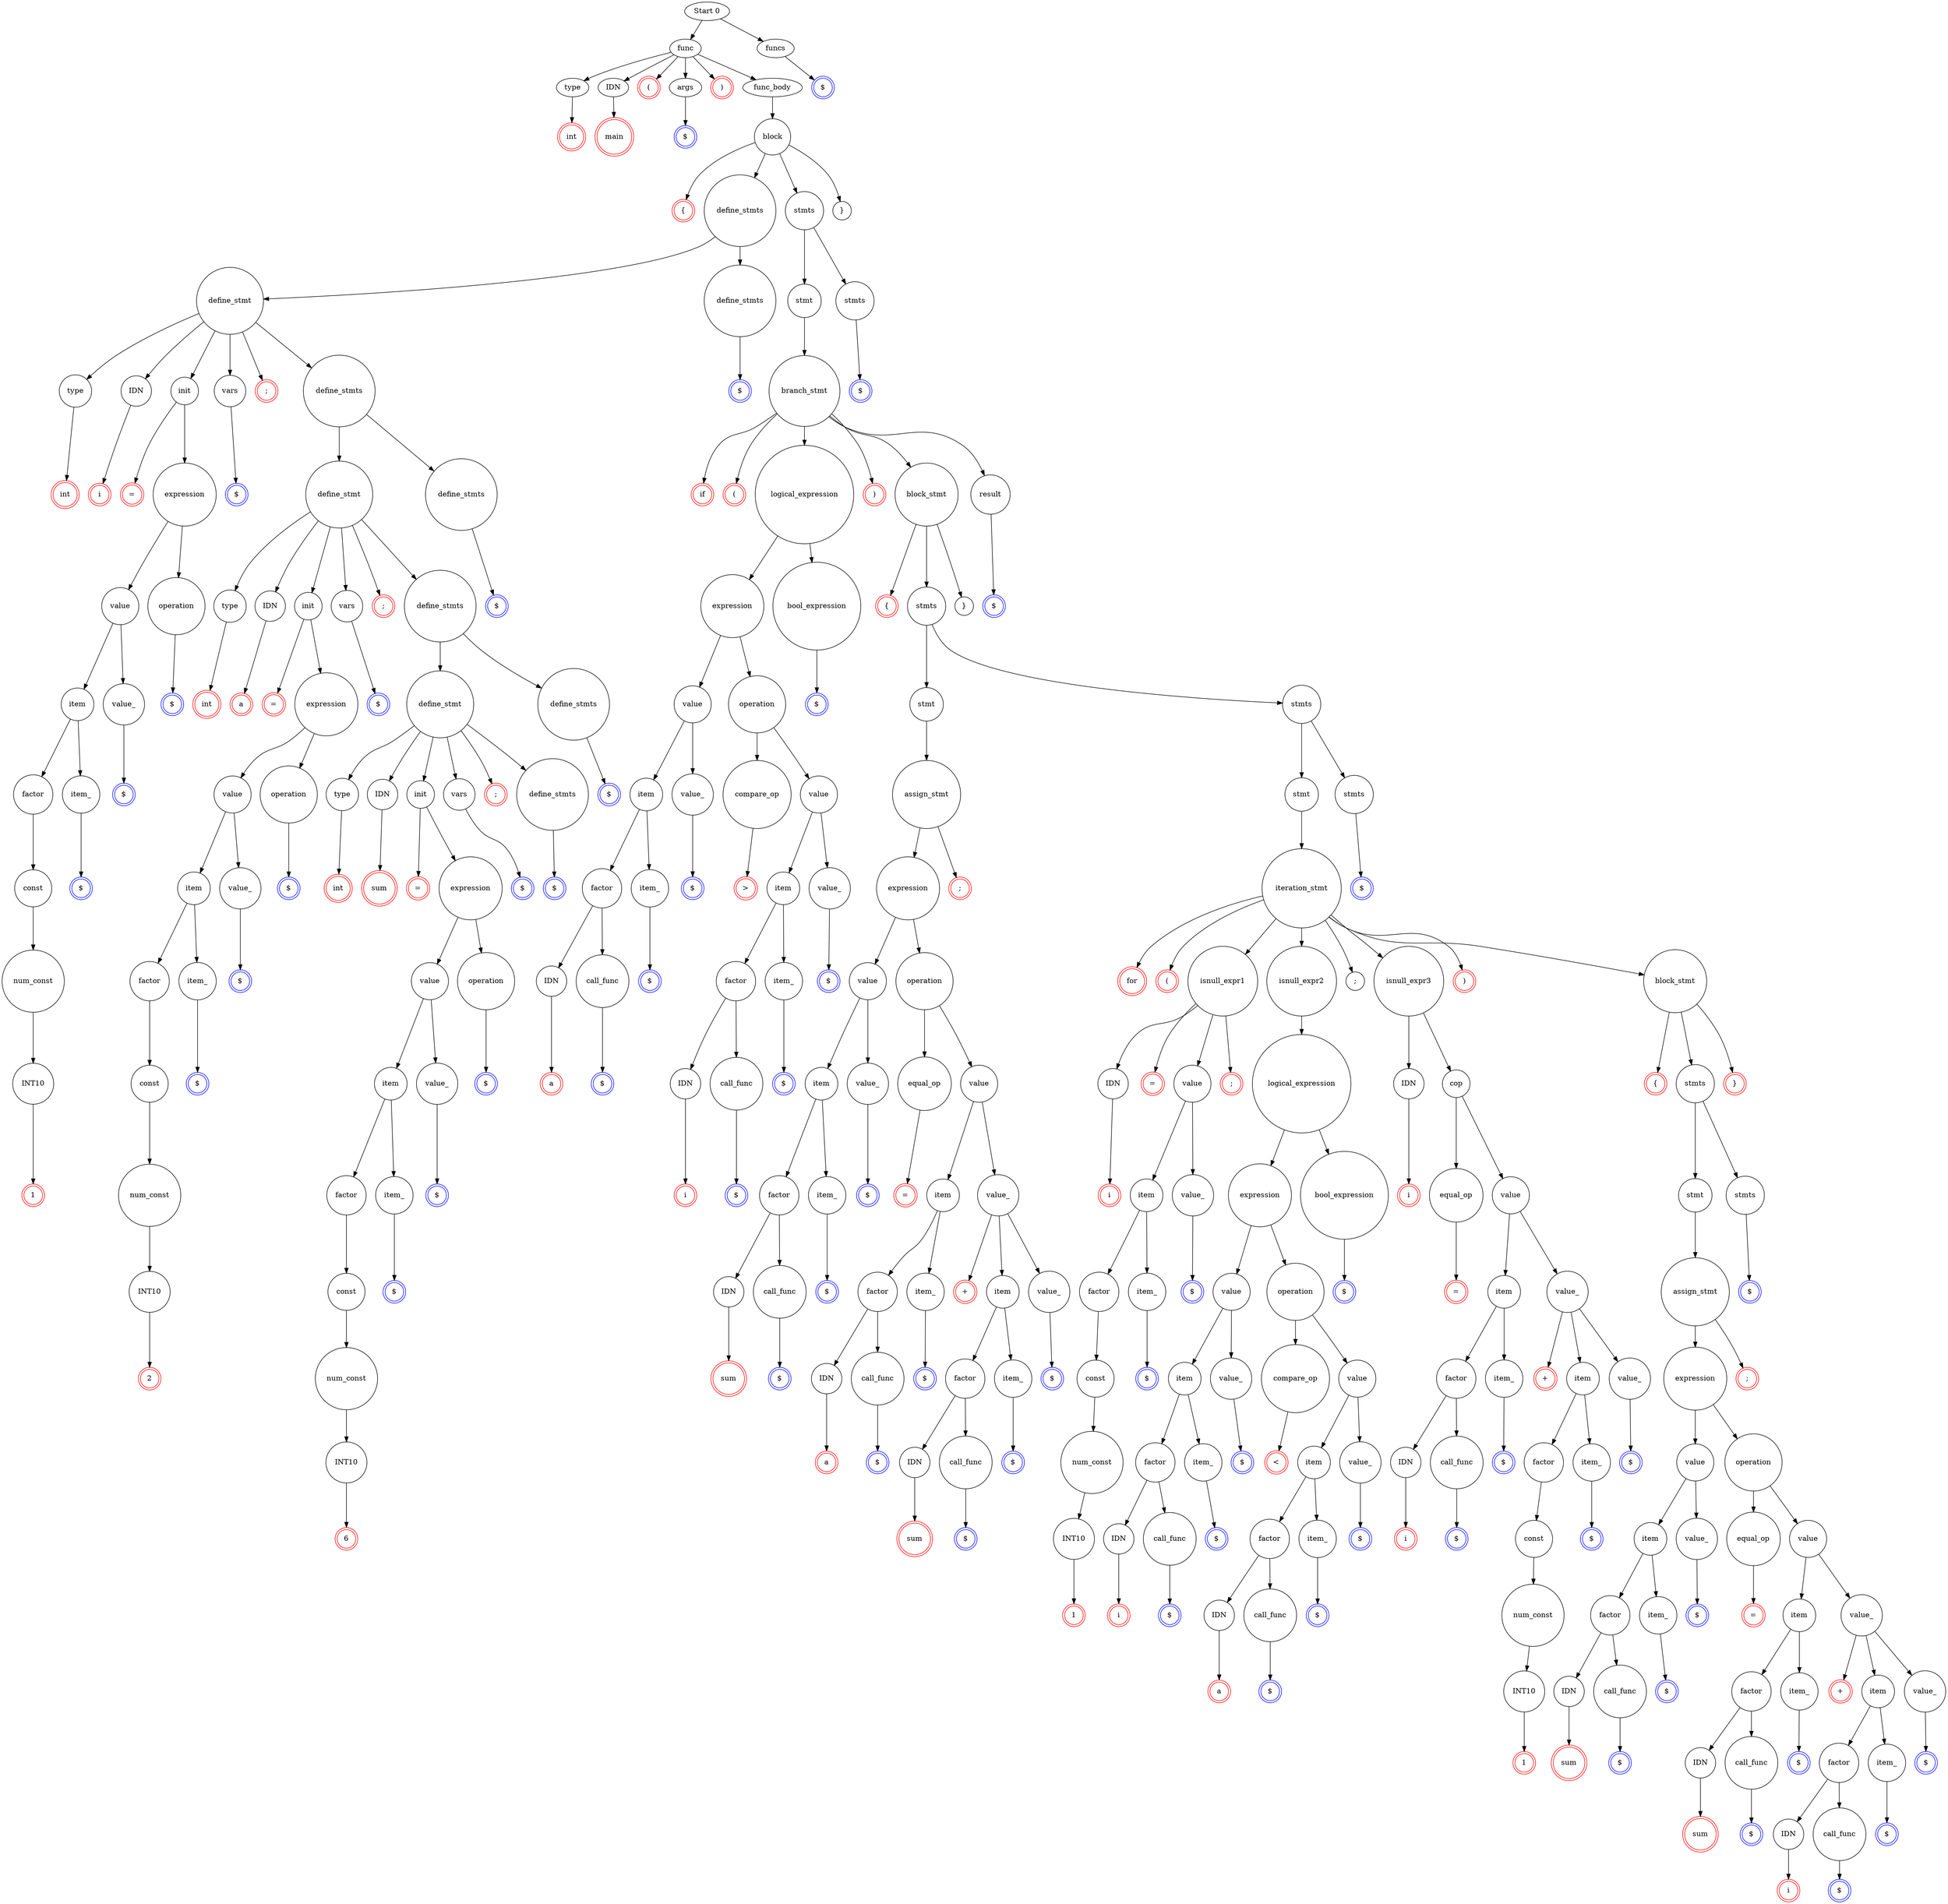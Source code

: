 digraph {
	"func 1" [label=func]
	"Start 0" -> "func 1"
	"funcs 2" [label=funcs]
	"Start 0" -> "funcs 2"
	"type 4" [label=type]
	"func 1" -> "type 4"
	"IDN 5" [label=IDN]
	"func 1" -> "IDN 5"
	"( 6" [label="("]
	"func 1" -> "( 6"
	"args 7" [label=args]
	"func 1" -> "args 7"
	") 8" [label=")"]
	"func 1" -> ") 8"
	"func_body 9" [label=func_body]
	"func 1" -> "func_body 9"
	"int 11" [label=int]
	"type 4" -> "int 11"
	"int 11" [label=int color=red shape=doublecircle]
	node [color=black shape=circle]
	"IDN 5" [label=IDN color=black]
	"main 13" [label=main color=red shape=doublecircle]
	"IDN 5" -> "main 13"
	node [color=black shape=circle]
	"( 6" [label="(" color=red shape=doublecircle]
	node [color=black shape=circle]
	"$ 15" [label="$" color=blue shape=doublecircle]
	"args 7" -> "$ 15"
	") 8" [label=")" color=red shape=doublecircle]
	node [color=black shape=circle]
	"block 16" [label=block]
	"func_body 9" -> "block 16"
	"{ 18" [label="{"]
	"block 16" -> "{ 18"
	"define_stmts 19" [label=define_stmts]
	"block 16" -> "define_stmts 19"
	"stmts 20" [label=stmts]
	"block 16" -> "stmts 20"
	"} 21" [label="}"]
	"block 16" -> "} 21"
	"{ 18" [label="{" color=red shape=doublecircle]
	node [color=black shape=circle]
	"define_stmt 23" [label=define_stmt]
	"define_stmts 19" -> "define_stmt 23"
	"define_stmts 24" [label=define_stmts]
	"define_stmts 19" -> "define_stmts 24"
	"type 26" [label=type]
	"define_stmt 23" -> "type 26"
	"IDN 27" [label=IDN]
	"define_stmt 23" -> "IDN 27"
	"init 28" [label=init]
	"define_stmt 23" -> "init 28"
	"vars 29" [label=vars]
	"define_stmt 23" -> "vars 29"
	"; 30" [label=";"]
	"define_stmt 23" -> "; 30"
	"define_stmts 31" [label=define_stmts]
	"define_stmt 23" -> "define_stmts 31"
	"int 33" [label=int]
	"type 26" -> "int 33"
	"int 33" [label=int color=red shape=doublecircle]
	node [color=black shape=circle]
	"IDN 27" [label=IDN color=black]
	"i 35" [label=i color=red shape=doublecircle]
	"IDN 27" -> "i 35"
	node [color=black shape=circle]
	"= 36" [label="="]
	"init 28" -> "= 36"
	"expression 37" [label=expression]
	"init 28" -> "expression 37"
	"= 36" [label="=" color=red shape=doublecircle]
	node [color=black shape=circle]
	"value 39" [label=value]
	"expression 37" -> "value 39"
	"operation 40" [label=operation]
	"expression 37" -> "operation 40"
	"item 42" [label=item]
	"value 39" -> "item 42"
	"value_ 43" [label=value_]
	"value 39" -> "value_ 43"
	"factor 45" [label=factor]
	"item 42" -> "factor 45"
	"item_ 46" [label=item_]
	"item 42" -> "item_ 46"
	"const 48" [label=const]
	"factor 45" -> "const 48"
	"num_const 50" [label=num_const]
	"const 48" -> "num_const 50"
	"INT10 52" [label=INT10]
	"num_const 50" -> "INT10 52"
	"INT10 52" [label=INT10 color=black]
	"1 54" [label=1 color=red shape=doublecircle]
	"INT10 52" -> "1 54"
	node [color=black shape=circle]
	"$ 56" [label="$" color=blue shape=doublecircle]
	"item_ 46" -> "$ 56"
	"$ 58" [label="$" color=blue shape=doublecircle]
	"value_ 43" -> "$ 58"
	"$ 60" [label="$" color=blue shape=doublecircle]
	"operation 40" -> "$ 60"
	"$ 62" [label="$" color=blue shape=doublecircle]
	"vars 29" -> "$ 62"
	"; 30" [label=";" color=red shape=doublecircle]
	node [color=black shape=circle]
	"define_stmt 63" [label=define_stmt]
	"define_stmts 31" -> "define_stmt 63"
	"define_stmts 64" [label=define_stmts]
	"define_stmts 31" -> "define_stmts 64"
	"type 66" [label=type]
	"define_stmt 63" -> "type 66"
	"IDN 67" [label=IDN]
	"define_stmt 63" -> "IDN 67"
	"init 68" [label=init]
	"define_stmt 63" -> "init 68"
	"vars 69" [label=vars]
	"define_stmt 63" -> "vars 69"
	"; 70" [label=";"]
	"define_stmt 63" -> "; 70"
	"define_stmts 71" [label=define_stmts]
	"define_stmt 63" -> "define_stmts 71"
	"int 73" [label=int]
	"type 66" -> "int 73"
	"int 73" [label=int color=red shape=doublecircle]
	node [color=black shape=circle]
	"IDN 67" [label=IDN color=black]
	"a 75" [label=a color=red shape=doublecircle]
	"IDN 67" -> "a 75"
	node [color=black shape=circle]
	"= 76" [label="="]
	"init 68" -> "= 76"
	"expression 77" [label=expression]
	"init 68" -> "expression 77"
	"= 76" [label="=" color=red shape=doublecircle]
	node [color=black shape=circle]
	"value 79" [label=value]
	"expression 77" -> "value 79"
	"operation 80" [label=operation]
	"expression 77" -> "operation 80"
	"item 82" [label=item]
	"value 79" -> "item 82"
	"value_ 83" [label=value_]
	"value 79" -> "value_ 83"
	"factor 85" [label=factor]
	"item 82" -> "factor 85"
	"item_ 86" [label=item_]
	"item 82" -> "item_ 86"
	"const 88" [label=const]
	"factor 85" -> "const 88"
	"num_const 90" [label=num_const]
	"const 88" -> "num_const 90"
	"INT10 92" [label=INT10]
	"num_const 90" -> "INT10 92"
	"INT10 92" [label=INT10 color=black]
	"2 94" [label=2 color=red shape=doublecircle]
	"INT10 92" -> "2 94"
	node [color=black shape=circle]
	"$ 96" [label="$" color=blue shape=doublecircle]
	"item_ 86" -> "$ 96"
	"$ 98" [label="$" color=blue shape=doublecircle]
	"value_ 83" -> "$ 98"
	"$ 100" [label="$" color=blue shape=doublecircle]
	"operation 80" -> "$ 100"
	"$ 102" [label="$" color=blue shape=doublecircle]
	"vars 69" -> "$ 102"
	"; 70" [label=";" color=red shape=doublecircle]
	node [color=black shape=circle]
	"define_stmt 103" [label=define_stmt]
	"define_stmts 71" -> "define_stmt 103"
	"define_stmts 104" [label=define_stmts]
	"define_stmts 71" -> "define_stmts 104"
	"type 106" [label=type]
	"define_stmt 103" -> "type 106"
	"IDN 107" [label=IDN]
	"define_stmt 103" -> "IDN 107"
	"init 108" [label=init]
	"define_stmt 103" -> "init 108"
	"vars 109" [label=vars]
	"define_stmt 103" -> "vars 109"
	"; 110" [label=";"]
	"define_stmt 103" -> "; 110"
	"define_stmts 111" [label=define_stmts]
	"define_stmt 103" -> "define_stmts 111"
	"int 113" [label=int]
	"type 106" -> "int 113"
	"int 113" [label=int color=red shape=doublecircle]
	node [color=black shape=circle]
	"IDN 107" [label=IDN color=black]
	"sum 115" [label=sum color=red shape=doublecircle]
	"IDN 107" -> "sum 115"
	node [color=black shape=circle]
	"= 116" [label="="]
	"init 108" -> "= 116"
	"expression 117" [label=expression]
	"init 108" -> "expression 117"
	"= 116" [label="=" color=red shape=doublecircle]
	node [color=black shape=circle]
	"value 119" [label=value]
	"expression 117" -> "value 119"
	"operation 120" [label=operation]
	"expression 117" -> "operation 120"
	"item 122" [label=item]
	"value 119" -> "item 122"
	"value_ 123" [label=value_]
	"value 119" -> "value_ 123"
	"factor 125" [label=factor]
	"item 122" -> "factor 125"
	"item_ 126" [label=item_]
	"item 122" -> "item_ 126"
	"const 128" [label=const]
	"factor 125" -> "const 128"
	"num_const 130" [label=num_const]
	"const 128" -> "num_const 130"
	"INT10 132" [label=INT10]
	"num_const 130" -> "INT10 132"
	"INT10 132" [label=INT10 color=black]
	"6 134" [label=6 color=red shape=doublecircle]
	"INT10 132" -> "6 134"
	node [color=black shape=circle]
	"$ 136" [label="$" color=blue shape=doublecircle]
	"item_ 126" -> "$ 136"
	"$ 138" [label="$" color=blue shape=doublecircle]
	"value_ 123" -> "$ 138"
	"$ 140" [label="$" color=blue shape=doublecircle]
	"operation 120" -> "$ 140"
	"$ 142" [label="$" color=blue shape=doublecircle]
	"vars 109" -> "$ 142"
	"; 110" [label=";" color=red shape=doublecircle]
	node [color=black shape=circle]
	"$ 144" [label="$" color=blue shape=doublecircle]
	"define_stmts 111" -> "$ 144"
	"$ 146" [label="$" color=blue shape=doublecircle]
	"define_stmts 104" -> "$ 146"
	"$ 148" [label="$" color=blue shape=doublecircle]
	"define_stmts 64" -> "$ 148"
	"$ 150" [label="$" color=blue shape=doublecircle]
	"define_stmts 24" -> "$ 150"
	"stmt 151" [label=stmt]
	"stmts 20" -> "stmt 151"
	"stmts 152" [label=stmts]
	"stmts 20" -> "stmts 152"
	"branch_stmt 154" [label=branch_stmt]
	"stmt 151" -> "branch_stmt 154"
	"if 156" [label=if]
	"branch_stmt 154" -> "if 156"
	"( 157" [label="("]
	"branch_stmt 154" -> "( 157"
	"logical_expression 158" [label=logical_expression]
	"branch_stmt 154" -> "logical_expression 158"
	") 159" [label=")"]
	"branch_stmt 154" -> ") 159"
	"block_stmt 160" [label=block_stmt]
	"branch_stmt 154" -> "block_stmt 160"
	"result 161" [label=result]
	"branch_stmt 154" -> "result 161"
	"if 156" [label=if color=red shape=doublecircle]
	node [color=black shape=circle]
	"( 157" [label="(" color=red shape=doublecircle]
	node [color=black shape=circle]
	"expression 163" [label=expression]
	"logical_expression 158" -> "expression 163"
	"bool_expression 164" [label=bool_expression]
	"logical_expression 158" -> "bool_expression 164"
	"value 166" [label=value]
	"expression 163" -> "value 166"
	"operation 167" [label=operation]
	"expression 163" -> "operation 167"
	"item 169" [label=item]
	"value 166" -> "item 169"
	"value_ 170" [label=value_]
	"value 166" -> "value_ 170"
	"factor 172" [label=factor]
	"item 169" -> "factor 172"
	"item_ 173" [label=item_]
	"item 169" -> "item_ 173"
	"IDN 175" [label=IDN]
	"factor 172" -> "IDN 175"
	"call_func 176" [label=call_func]
	"factor 172" -> "call_func 176"
	"IDN 175" [label=IDN color=black]
	"a 178" [label=a color=red shape=doublecircle]
	"IDN 175" -> "a 178"
	node [color=black shape=circle]
	"$ 180" [label="$" color=blue shape=doublecircle]
	"call_func 176" -> "$ 180"
	"$ 182" [label="$" color=blue shape=doublecircle]
	"item_ 173" -> "$ 182"
	"$ 184" [label="$" color=blue shape=doublecircle]
	"value_ 170" -> "$ 184"
	"compare_op 185" [label=compare_op]
	"operation 167" -> "compare_op 185"
	"value 186" [label=value]
	"operation 167" -> "value 186"
	"> 188" [label=">"]
	"compare_op 185" -> "> 188"
	"> 188" [label=">" color=red shape=doublecircle]
	node [color=black shape=circle]
	"item 190" [label=item]
	"value 186" -> "item 190"
	"value_ 191" [label=value_]
	"value 186" -> "value_ 191"
	"factor 193" [label=factor]
	"item 190" -> "factor 193"
	"item_ 194" [label=item_]
	"item 190" -> "item_ 194"
	"IDN 196" [label=IDN]
	"factor 193" -> "IDN 196"
	"call_func 197" [label=call_func]
	"factor 193" -> "call_func 197"
	"IDN 196" [label=IDN color=black]
	"i 199" [label=i color=red shape=doublecircle]
	"IDN 196" -> "i 199"
	node [color=black shape=circle]
	"$ 201" [label="$" color=blue shape=doublecircle]
	"call_func 197" -> "$ 201"
	"$ 203" [label="$" color=blue shape=doublecircle]
	"item_ 194" -> "$ 203"
	"$ 205" [label="$" color=blue shape=doublecircle]
	"value_ 191" -> "$ 205"
	"$ 207" [label="$" color=blue shape=doublecircle]
	"bool_expression 164" -> "$ 207"
	") 159" [label=")" color=red shape=doublecircle]
	node [color=black shape=circle]
	"{ 208" [label="{"]
	"block_stmt 160" -> "{ 208"
	"stmts 209" [label=stmts]
	"block_stmt 160" -> "stmts 209"
	"} 210" [label="}"]
	"block_stmt 160" -> "} 210"
	"{ 208" [label="{" color=red shape=doublecircle]
	node [color=black shape=circle]
	"stmt 212" [label=stmt]
	"stmts 209" -> "stmt 212"
	"stmts 213" [label=stmts]
	"stmts 209" -> "stmts 213"
	"assign_stmt 215" [label=assign_stmt]
	"stmt 212" -> "assign_stmt 215"
	"expression 217" [label=expression]
	"assign_stmt 215" -> "expression 217"
	"; 218" [label=";"]
	"assign_stmt 215" -> "; 218"
	"value 220" [label=value]
	"expression 217" -> "value 220"
	"operation 221" [label=operation]
	"expression 217" -> "operation 221"
	"item 223" [label=item]
	"value 220" -> "item 223"
	"value_ 224" [label=value_]
	"value 220" -> "value_ 224"
	"factor 226" [label=factor]
	"item 223" -> "factor 226"
	"item_ 227" [label=item_]
	"item 223" -> "item_ 227"
	"IDN 229" [label=IDN]
	"factor 226" -> "IDN 229"
	"call_func 230" [label=call_func]
	"factor 226" -> "call_func 230"
	"IDN 229" [label=IDN color=black]
	"sum 232" [label=sum color=red shape=doublecircle]
	"IDN 229" -> "sum 232"
	node [color=black shape=circle]
	"$ 234" [label="$" color=blue shape=doublecircle]
	"call_func 230" -> "$ 234"
	"$ 236" [label="$" color=blue shape=doublecircle]
	"item_ 227" -> "$ 236"
	"$ 238" [label="$" color=blue shape=doublecircle]
	"value_ 224" -> "$ 238"
	"equal_op 239" [label=equal_op]
	"operation 221" -> "equal_op 239"
	"value 240" [label=value]
	"operation 221" -> "value 240"
	"= 242" [label="="]
	"equal_op 239" -> "= 242"
	"= 242" [label="=" color=red shape=doublecircle]
	node [color=black shape=circle]
	"item 244" [label=item]
	"value 240" -> "item 244"
	"value_ 245" [label=value_]
	"value 240" -> "value_ 245"
	"factor 247" [label=factor]
	"item 244" -> "factor 247"
	"item_ 248" [label=item_]
	"item 244" -> "item_ 248"
	"IDN 250" [label=IDN]
	"factor 247" -> "IDN 250"
	"call_func 251" [label=call_func]
	"factor 247" -> "call_func 251"
	"IDN 250" [label=IDN color=black]
	"a 253" [label=a color=red shape=doublecircle]
	"IDN 250" -> "a 253"
	node [color=black shape=circle]
	"$ 255" [label="$" color=blue shape=doublecircle]
	"call_func 251" -> "$ 255"
	"$ 257" [label="$" color=blue shape=doublecircle]
	"item_ 248" -> "$ 257"
	"+ 258" [label="+"]
	"value_ 245" -> "+ 258"
	"item 259" [label=item]
	"value_ 245" -> "item 259"
	"value_ 260" [label=value_]
	"value_ 245" -> "value_ 260"
	"+ 258" [label="+" color=red shape=doublecircle]
	node [color=black shape=circle]
	"factor 262" [label=factor]
	"item 259" -> "factor 262"
	"item_ 263" [label=item_]
	"item 259" -> "item_ 263"
	"IDN 265" [label=IDN]
	"factor 262" -> "IDN 265"
	"call_func 266" [label=call_func]
	"factor 262" -> "call_func 266"
	"IDN 265" [label=IDN color=black]
	"sum 268" [label=sum color=red shape=doublecircle]
	"IDN 265" -> "sum 268"
	node [color=black shape=circle]
	"$ 270" [label="$" color=blue shape=doublecircle]
	"call_func 266" -> "$ 270"
	"$ 272" [label="$" color=blue shape=doublecircle]
	"item_ 263" -> "$ 272"
	"$ 274" [label="$" color=blue shape=doublecircle]
	"value_ 260" -> "$ 274"
	"; 218" [label=";" color=red shape=doublecircle]
	node [color=black shape=circle]
	"stmt 275" [label=stmt]
	"stmts 213" -> "stmt 275"
	"stmts 276" [label=stmts]
	"stmts 213" -> "stmts 276"
	"iteration_stmt 278" [label=iteration_stmt]
	"stmt 275" -> "iteration_stmt 278"
	"for 280" [label=for]
	"iteration_stmt 278" -> "for 280"
	"( 281" [label="("]
	"iteration_stmt 278" -> "( 281"
	"isnull_expr1 282" [label=isnull_expr1]
	"iteration_stmt 278" -> "isnull_expr1 282"
	"isnull_expr2 283" [label=isnull_expr2]
	"iteration_stmt 278" -> "isnull_expr2 283"
	"; 284" [label=";"]
	"iteration_stmt 278" -> "; 284"
	"isnull_expr3 285" [label=isnull_expr3]
	"iteration_stmt 278" -> "isnull_expr3 285"
	") 286" [label=")"]
	"iteration_stmt 278" -> ") 286"
	"block_stmt 287" [label=block_stmt]
	"iteration_stmt 278" -> "block_stmt 287"
	"for 280" [label=for color=red shape=doublecircle]
	node [color=black shape=circle]
	"( 281" [label="(" color=red shape=doublecircle]
	node [color=black shape=circle]
	"IDN 289" [label=IDN]
	"isnull_expr1 282" -> "IDN 289"
	"= 290" [label="="]
	"isnull_expr1 282" -> "= 290"
	"value 291" [label=value]
	"isnull_expr1 282" -> "value 291"
	"; 292" [label=";"]
	"isnull_expr1 282" -> "; 292"
	"IDN 289" [label=IDN color=black]
	"i 294" [label=i color=red shape=doublecircle]
	"IDN 289" -> "i 294"
	node [color=black shape=circle]
	"= 290" [label="=" color=red shape=doublecircle]
	node [color=black shape=circle]
	"item 295" [label=item]
	"value 291" -> "item 295"
	"value_ 296" [label=value_]
	"value 291" -> "value_ 296"
	"factor 298" [label=factor]
	"item 295" -> "factor 298"
	"item_ 299" [label=item_]
	"item 295" -> "item_ 299"
	"const 301" [label=const]
	"factor 298" -> "const 301"
	"num_const 303" [label=num_const]
	"const 301" -> "num_const 303"
	"INT10 305" [label=INT10]
	"num_const 303" -> "INT10 305"
	"INT10 305" [label=INT10 color=black]
	"1 307" [label=1 color=red shape=doublecircle]
	"INT10 305" -> "1 307"
	node [color=black shape=circle]
	"$ 309" [label="$" color=blue shape=doublecircle]
	"item_ 299" -> "$ 309"
	"$ 311" [label="$" color=blue shape=doublecircle]
	"value_ 296" -> "$ 311"
	"; 292" [label=";" color=red shape=doublecircle]
	node [color=black shape=circle]
	"logical_expression 312" [label=logical_expression]
	"isnull_expr2 283" -> "logical_expression 312"
	"expression 314" [label=expression]
	"logical_expression 312" -> "expression 314"
	"bool_expression 315" [label=bool_expression]
	"logical_expression 312" -> "bool_expression 315"
	"value 317" [label=value]
	"expression 314" -> "value 317"
	"operation 318" [label=operation]
	"expression 314" -> "operation 318"
	"item 320" [label=item]
	"value 317" -> "item 320"
	"value_ 321" [label=value_]
	"value 317" -> "value_ 321"
	"factor 323" [label=factor]
	"item 320" -> "factor 323"
	"item_ 324" [label=item_]
	"item 320" -> "item_ 324"
	"IDN 326" [label=IDN]
	"factor 323" -> "IDN 326"
	"call_func 327" [label=call_func]
	"factor 323" -> "call_func 327"
	"IDN 326" [label=IDN color=black]
	"i 329" [label=i color=red shape=doublecircle]
	"IDN 326" -> "i 329"
	node [color=black shape=circle]
	"$ 331" [label="$" color=blue shape=doublecircle]
	"call_func 327" -> "$ 331"
	"$ 333" [label="$" color=blue shape=doublecircle]
	"item_ 324" -> "$ 333"
	"$ 335" [label="$" color=blue shape=doublecircle]
	"value_ 321" -> "$ 335"
	"compare_op 336" [label=compare_op]
	"operation 318" -> "compare_op 336"
	"value 337" [label=value]
	"operation 318" -> "value 337"
	"< 339" [label="<"]
	"compare_op 336" -> "< 339"
	"< 339" [label="<" color=red shape=doublecircle]
	node [color=black shape=circle]
	"item 341" [label=item]
	"value 337" -> "item 341"
	"value_ 342" [label=value_]
	"value 337" -> "value_ 342"
	"factor 344" [label=factor]
	"item 341" -> "factor 344"
	"item_ 345" [label=item_]
	"item 341" -> "item_ 345"
	"IDN 347" [label=IDN]
	"factor 344" -> "IDN 347"
	"call_func 348" [label=call_func]
	"factor 344" -> "call_func 348"
	"IDN 347" [label=IDN color=black]
	"a 350" [label=a color=red shape=doublecircle]
	"IDN 347" -> "a 350"
	node [color=black shape=circle]
	"$ 352" [label="$" color=blue shape=doublecircle]
	"call_func 348" -> "$ 352"
	"$ 354" [label="$" color=blue shape=doublecircle]
	"item_ 345" -> "$ 354"
	"$ 356" [label="$" color=blue shape=doublecircle]
	"value_ 342" -> "$ 356"
	"$ 358" [label="$" color=blue shape=doublecircle]
	"bool_expression 315" -> "$ 358"
	"; 292" [label=";" color=red shape=doublecircle]
	node [color=black shape=circle]
	"IDN 359" [label=IDN]
	"isnull_expr3 285" -> "IDN 359"
	"cop 360" [label=cop]
	"isnull_expr3 285" -> "cop 360"
	"IDN 359" [label=IDN color=black]
	"i 362" [label=i color=red shape=doublecircle]
	"IDN 359" -> "i 362"
	node [color=black shape=circle]
	"equal_op 363" [label=equal_op]
	"cop 360" -> "equal_op 363"
	"value 364" [label=value]
	"cop 360" -> "value 364"
	"= 366" [label="="]
	"equal_op 363" -> "= 366"
	"= 366" [label="=" color=red shape=doublecircle]
	node [color=black shape=circle]
	"item 368" [label=item]
	"value 364" -> "item 368"
	"value_ 369" [label=value_]
	"value 364" -> "value_ 369"
	"factor 371" [label=factor]
	"item 368" -> "factor 371"
	"item_ 372" [label=item_]
	"item 368" -> "item_ 372"
	"IDN 374" [label=IDN]
	"factor 371" -> "IDN 374"
	"call_func 375" [label=call_func]
	"factor 371" -> "call_func 375"
	"IDN 374" [label=IDN color=black]
	"i 377" [label=i color=red shape=doublecircle]
	"IDN 374" -> "i 377"
	node [color=black shape=circle]
	"$ 379" [label="$" color=blue shape=doublecircle]
	"call_func 375" -> "$ 379"
	"$ 381" [label="$" color=blue shape=doublecircle]
	"item_ 372" -> "$ 381"
	"+ 382" [label="+"]
	"value_ 369" -> "+ 382"
	"item 383" [label=item]
	"value_ 369" -> "item 383"
	"value_ 384" [label=value_]
	"value_ 369" -> "value_ 384"
	"+ 382" [label="+" color=red shape=doublecircle]
	node [color=black shape=circle]
	"factor 386" [label=factor]
	"item 383" -> "factor 386"
	"item_ 387" [label=item_]
	"item 383" -> "item_ 387"
	"const 389" [label=const]
	"factor 386" -> "const 389"
	"num_const 391" [label=num_const]
	"const 389" -> "num_const 391"
	"INT10 393" [label=INT10]
	"num_const 391" -> "INT10 393"
	"INT10 393" [label=INT10 color=black]
	"1 395" [label=1 color=red shape=doublecircle]
	"INT10 393" -> "1 395"
	node [color=black shape=circle]
	"$ 397" [label="$" color=blue shape=doublecircle]
	"item_ 387" -> "$ 397"
	"$ 399" [label="$" color=blue shape=doublecircle]
	"value_ 384" -> "$ 399"
	") 286" [label=")" color=red shape=doublecircle]
	node [color=black shape=circle]
	"{ 400" [label="{"]
	"block_stmt 287" -> "{ 400"
	"stmts 401" [label=stmts]
	"block_stmt 287" -> "stmts 401"
	"} 402" [label="}"]
	"block_stmt 287" -> "} 402"
	"{ 400" [label="{" color=red shape=doublecircle]
	node [color=black shape=circle]
	"stmt 404" [label=stmt]
	"stmts 401" -> "stmt 404"
	"stmts 405" [label=stmts]
	"stmts 401" -> "stmts 405"
	"assign_stmt 407" [label=assign_stmt]
	"stmt 404" -> "assign_stmt 407"
	"expression 409" [label=expression]
	"assign_stmt 407" -> "expression 409"
	"; 410" [label=";"]
	"assign_stmt 407" -> "; 410"
	"value 412" [label=value]
	"expression 409" -> "value 412"
	"operation 413" [label=operation]
	"expression 409" -> "operation 413"
	"item 415" [label=item]
	"value 412" -> "item 415"
	"value_ 416" [label=value_]
	"value 412" -> "value_ 416"
	"factor 418" [label=factor]
	"item 415" -> "factor 418"
	"item_ 419" [label=item_]
	"item 415" -> "item_ 419"
	"IDN 421" [label=IDN]
	"factor 418" -> "IDN 421"
	"call_func 422" [label=call_func]
	"factor 418" -> "call_func 422"
	"IDN 421" [label=IDN color=black]
	"sum 424" [label=sum color=red shape=doublecircle]
	"IDN 421" -> "sum 424"
	node [color=black shape=circle]
	"$ 426" [label="$" color=blue shape=doublecircle]
	"call_func 422" -> "$ 426"
	"$ 428" [label="$" color=blue shape=doublecircle]
	"item_ 419" -> "$ 428"
	"$ 430" [label="$" color=blue shape=doublecircle]
	"value_ 416" -> "$ 430"
	"equal_op 431" [label=equal_op]
	"operation 413" -> "equal_op 431"
	"value 432" [label=value]
	"operation 413" -> "value 432"
	"= 434" [label="="]
	"equal_op 431" -> "= 434"
	"= 434" [label="=" color=red shape=doublecircle]
	node [color=black shape=circle]
	"item 436" [label=item]
	"value 432" -> "item 436"
	"value_ 437" [label=value_]
	"value 432" -> "value_ 437"
	"factor 439" [label=factor]
	"item 436" -> "factor 439"
	"item_ 440" [label=item_]
	"item 436" -> "item_ 440"
	"IDN 442" [label=IDN]
	"factor 439" -> "IDN 442"
	"call_func 443" [label=call_func]
	"factor 439" -> "call_func 443"
	"IDN 442" [label=IDN color=black]
	"sum 445" [label=sum color=red shape=doublecircle]
	"IDN 442" -> "sum 445"
	node [color=black shape=circle]
	"$ 447" [label="$" color=blue shape=doublecircle]
	"call_func 443" -> "$ 447"
	"$ 449" [label="$" color=blue shape=doublecircle]
	"item_ 440" -> "$ 449"
	"+ 450" [label="+"]
	"value_ 437" -> "+ 450"
	"item 451" [label=item]
	"value_ 437" -> "item 451"
	"value_ 452" [label=value_]
	"value_ 437" -> "value_ 452"
	"+ 450" [label="+" color=red shape=doublecircle]
	node [color=black shape=circle]
	"factor 454" [label=factor]
	"item 451" -> "factor 454"
	"item_ 455" [label=item_]
	"item 451" -> "item_ 455"
	"IDN 457" [label=IDN]
	"factor 454" -> "IDN 457"
	"call_func 458" [label=call_func]
	"factor 454" -> "call_func 458"
	"IDN 457" [label=IDN color=black]
	"i 460" [label=i color=red shape=doublecircle]
	"IDN 457" -> "i 460"
	node [color=black shape=circle]
	"$ 462" [label="$" color=blue shape=doublecircle]
	"call_func 458" -> "$ 462"
	"$ 464" [label="$" color=blue shape=doublecircle]
	"item_ 455" -> "$ 464"
	"$ 466" [label="$" color=blue shape=doublecircle]
	"value_ 452" -> "$ 466"
	"; 410" [label=";" color=red shape=doublecircle]
	node [color=black shape=circle]
	"$ 468" [label="$" color=blue shape=doublecircle]
	"stmts 405" -> "$ 468"
	"} 402" [label="}" color=red shape=doublecircle]
	node [color=black shape=circle]
	"$ 470" [label="$" color=blue shape=doublecircle]
	"stmts 276" -> "$ 470"
	"} 402" [label="}" color=red shape=doublecircle]
	node [color=black shape=circle]
	"$ 472" [label="$" color=blue shape=doublecircle]
	"result 161" -> "$ 472"
	"$ 474" [label="$" color=blue shape=doublecircle]
	"stmts 152" -> "$ 474"
	"} 402" [label="}" color=red shape=doublecircle]
	node [color=black shape=circle]
	"$ 476" [label="$" color=blue shape=doublecircle]
	"funcs 2" -> "$ 476"
}
